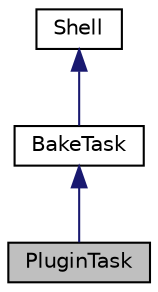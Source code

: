 digraph "PluginTask"
{
  edge [fontname="Helvetica",fontsize="10",labelfontname="Helvetica",labelfontsize="10"];
  node [fontname="Helvetica",fontsize="10",shape=record];
  Node1 [label="PluginTask",height=0.2,width=0.4,color="black", fillcolor="grey75", style="filled", fontcolor="black"];
  Node2 -> Node1 [dir="back",color="midnightblue",fontsize="10",style="solid",fontname="Helvetica"];
  Node2 [label="BakeTask",height=0.2,width=0.4,color="black", fillcolor="white", style="filled",URL="$class_bake_1_1_shell_1_1_task_1_1_bake_task.html"];
  Node3 -> Node2 [dir="back",color="midnightblue",fontsize="10",style="solid",fontname="Helvetica"];
  Node3 [label="Shell",height=0.2,width=0.4,color="black", fillcolor="white", style="filled",URL="$class_cake_1_1_console_1_1_shell.html"];
}
